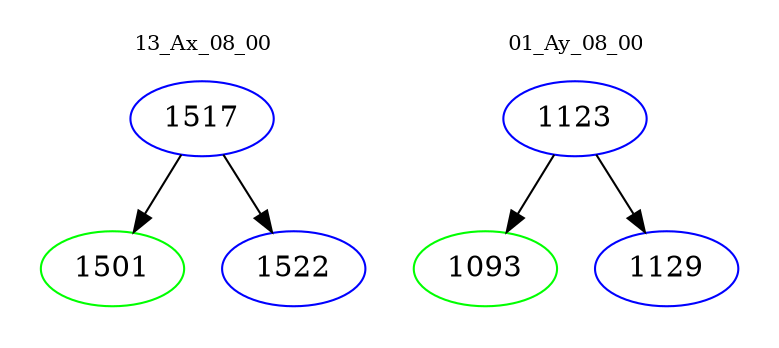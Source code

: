 digraph{
subgraph cluster_0 {
color = white
label = "13_Ax_08_00";
fontsize=10;
T0_1517 [label="1517", color="blue"]
T0_1517 -> T0_1501 [color="black"]
T0_1501 [label="1501", color="green"]
T0_1517 -> T0_1522 [color="black"]
T0_1522 [label="1522", color="blue"]
}
subgraph cluster_1 {
color = white
label = "01_Ay_08_00";
fontsize=10;
T1_1123 [label="1123", color="blue"]
T1_1123 -> T1_1093 [color="black"]
T1_1093 [label="1093", color="green"]
T1_1123 -> T1_1129 [color="black"]
T1_1129 [label="1129", color="blue"]
}
}
